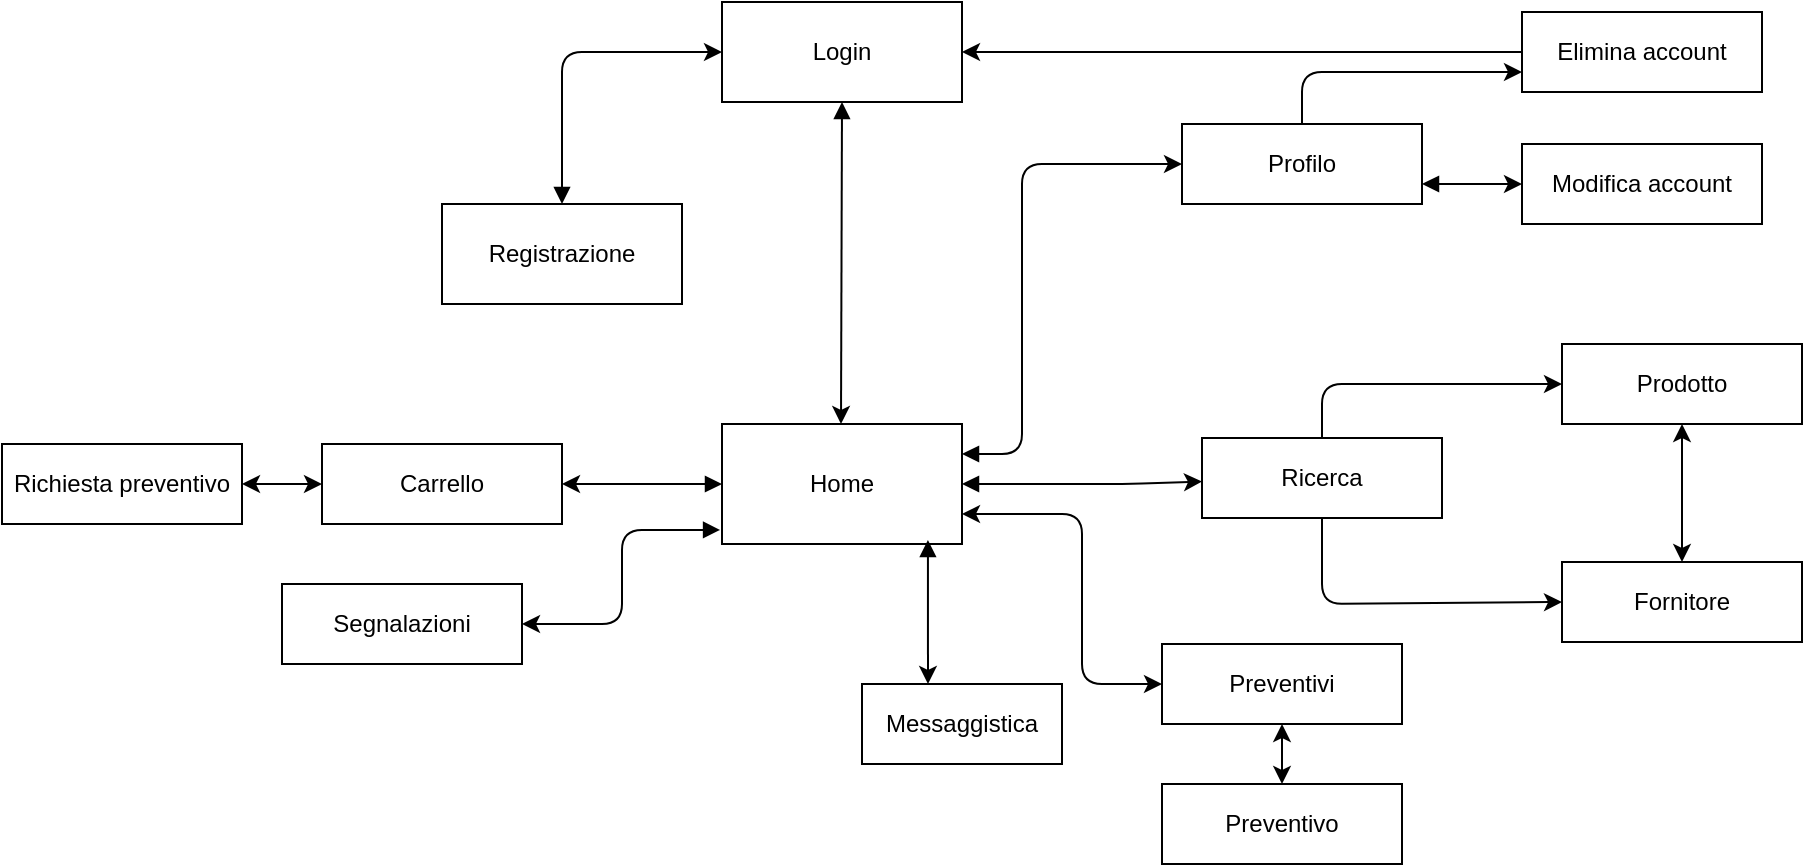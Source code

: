 <mxfile version="13.10.0" type="device"><diagram id="O7iHZtk8E4bC-txzw7jm" name="Page-1"><mxGraphModel dx="1695" dy="425" grid="1" gridSize="10" guides="1" tooltips="1" connect="1" arrows="1" fold="1" page="1" pageScale="1" pageWidth="827" pageHeight="1169" math="0" shadow="0"><root><mxCell id="0"/><mxCell id="1" parent="0"/><mxCell id="NhbbGlMk2T1oo0pessUA-1" value="Registrazione" style="rounded=0;whiteSpace=wrap;html=1;" parent="1" vertex="1"><mxGeometry x="-90" y="220" width="120" height="50" as="geometry"/></mxCell><mxCell id="NhbbGlMk2T1oo0pessUA-2" value="Login" style="rounded=0;whiteSpace=wrap;html=1;" parent="1" vertex="1"><mxGeometry x="50" y="119" width="120" height="50" as="geometry"/></mxCell><mxCell id="NhbbGlMk2T1oo0pessUA-3" value="" style="endArrow=classic;html=1;exitX=0.5;exitY=0;exitDx=0;exitDy=0;entryX=0;entryY=0.5;entryDx=0;entryDy=0;startArrow=block;startFill=1;" parent="1" source="NhbbGlMk2T1oo0pessUA-1" target="NhbbGlMk2T1oo0pessUA-2" edge="1"><mxGeometry width="50" height="50" relative="1" as="geometry"><mxPoint x="390" y="270" as="sourcePoint"/><mxPoint x="440" y="220" as="targetPoint"/><Array as="points"><mxPoint x="-30" y="144"/></Array></mxGeometry></mxCell><mxCell id="NhbbGlMk2T1oo0pessUA-4" value="Home" style="rounded=0;whiteSpace=wrap;html=1;" parent="1" vertex="1"><mxGeometry x="50" y="330" width="120" height="60" as="geometry"/></mxCell><mxCell id="NhbbGlMk2T1oo0pessUA-5" value="" style="endArrow=classic;html=1;exitX=0.5;exitY=1;exitDx=0;exitDy=0;entryX=0.5;entryY=0;entryDx=0;entryDy=0;startArrow=block;startFill=1;" parent="1" source="NhbbGlMk2T1oo0pessUA-2" edge="1"><mxGeometry width="50" height="50" relative="1" as="geometry"><mxPoint x="109.5" y="280" as="sourcePoint"/><mxPoint x="109.5" y="330" as="targetPoint"/></mxGeometry></mxCell><mxCell id="NhbbGlMk2T1oo0pessUA-8" value="Profilo" style="rounded=0;whiteSpace=wrap;html=1;" parent="1" vertex="1"><mxGeometry x="280" y="180" width="120" height="40" as="geometry"/></mxCell><mxCell id="NhbbGlMk2T1oo0pessUA-9" value="" style="endArrow=classic;html=1;exitX=1;exitY=0.25;exitDx=0;exitDy=0;entryX=0;entryY=0.5;entryDx=0;entryDy=0;startArrow=block;startFill=1;" parent="1" source="NhbbGlMk2T1oo0pessUA-4" target="NhbbGlMk2T1oo0pessUA-8" edge="1"><mxGeometry width="50" height="50" relative="1" as="geometry"><mxPoint x="390" y="270" as="sourcePoint"/><mxPoint x="440" y="220" as="targetPoint"/><Array as="points"><mxPoint x="200" y="345"/><mxPoint x="200" y="200"/></Array></mxGeometry></mxCell><mxCell id="NhbbGlMk2T1oo0pessUA-10" value="Ricerca" style="rounded=0;whiteSpace=wrap;html=1;" parent="1" vertex="1"><mxGeometry x="290" y="337" width="120" height="40" as="geometry"/></mxCell><mxCell id="NhbbGlMk2T1oo0pessUA-11" value="Carrello" style="rounded=0;whiteSpace=wrap;html=1;" parent="1" vertex="1"><mxGeometry x="-150" y="340" width="120" height="40" as="geometry"/></mxCell><mxCell id="NhbbGlMk2T1oo0pessUA-12" value="Messaggistica" style="rounded=0;whiteSpace=wrap;html=1;" parent="1" vertex="1"><mxGeometry x="120" y="460" width="100" height="40" as="geometry"/></mxCell><mxCell id="NhbbGlMk2T1oo0pessUA-13" value="" style="endArrow=classic;html=1;startArrow=block;startFill=1;exitX=0.858;exitY=0.967;exitDx=0;exitDy=0;exitPerimeter=0;" parent="1" source="NhbbGlMk2T1oo0pessUA-4" edge="1"><mxGeometry width="50" height="50" relative="1" as="geometry"><mxPoint x="160" y="400" as="sourcePoint"/><mxPoint x="153" y="460" as="targetPoint"/><Array as="points"/></mxGeometry></mxCell><mxCell id="NhbbGlMk2T1oo0pessUA-15" value="Segnalazioni" style="rounded=0;whiteSpace=wrap;html=1;" parent="1" vertex="1"><mxGeometry x="-170" y="410" width="120" height="40" as="geometry"/></mxCell><mxCell id="NhbbGlMk2T1oo0pessUA-18" value="" style="endArrow=classic;html=1;exitX=1;exitY=0.5;exitDx=0;exitDy=0;startArrow=block;startFill=1;" parent="1" source="NhbbGlMk2T1oo0pessUA-4" target="NhbbGlMk2T1oo0pessUA-10" edge="1"><mxGeometry width="50" height="50" relative="1" as="geometry"><mxPoint x="170" y="420" as="sourcePoint"/><mxPoint x="280" y="340" as="targetPoint"/><Array as="points"><mxPoint x="250" y="360"/></Array></mxGeometry></mxCell><mxCell id="NhbbGlMk2T1oo0pessUA-19" value="" style="endArrow=classic;html=1;startArrow=block;startFill=1;entryX=1;entryY=0.5;entryDx=0;entryDy=0;" parent="1" target="NhbbGlMk2T1oo0pessUA-11" edge="1"><mxGeometry width="50" height="50" relative="1" as="geometry"><mxPoint x="50" y="360" as="sourcePoint"/><mxPoint x="-20" y="360" as="targetPoint"/></mxGeometry></mxCell><mxCell id="NhbbGlMk2T1oo0pessUA-20" value="" style="endArrow=classic;html=1;exitX=-0.008;exitY=0.883;exitDx=0;exitDy=0;entryX=1;entryY=0.5;entryDx=0;entryDy=0;startArrow=block;startFill=1;exitPerimeter=0;" parent="1" source="NhbbGlMk2T1oo0pessUA-4" target="NhbbGlMk2T1oo0pessUA-15" edge="1"><mxGeometry width="50" height="50" relative="1" as="geometry"><mxPoint x="390" y="370" as="sourcePoint"/><mxPoint x="440" y="320" as="targetPoint"/><Array as="points"><mxPoint y="383"/><mxPoint y="430"/></Array></mxGeometry></mxCell><mxCell id="NhbbGlMk2T1oo0pessUA-21" value="" style="endArrow=classic;html=1;exitX=0.5;exitY=0;exitDx=0;exitDy=0;entryX=0;entryY=0.5;entryDx=0;entryDy=0;" parent="1" source="NhbbGlMk2T1oo0pessUA-10" edge="1"><mxGeometry width="50" height="50" relative="1" as="geometry"><mxPoint x="400" y="447" as="sourcePoint"/><mxPoint x="470" y="310" as="targetPoint"/><Array as="points"><mxPoint x="350" y="310"/></Array></mxGeometry></mxCell><mxCell id="NhbbGlMk2T1oo0pessUA-22" value="" style="endArrow=classic;html=1;entryX=0;entryY=0.5;entryDx=0;entryDy=0;exitX=0.5;exitY=1;exitDx=0;exitDy=0;" parent="1" source="NhbbGlMk2T1oo0pessUA-10" target="NhbbGlMk2T1oo0pessUA-24" edge="1"><mxGeometry width="50" height="50" relative="1" as="geometry"><mxPoint x="410" y="357" as="sourcePoint"/><mxPoint x="470" y="422" as="targetPoint"/><Array as="points"><mxPoint x="350" y="420"/></Array></mxGeometry></mxCell><mxCell id="NhbbGlMk2T1oo0pessUA-23" value="Prodotto" style="rounded=0;whiteSpace=wrap;html=1;" parent="1" vertex="1"><mxGeometry x="470" y="290" width="120" height="40" as="geometry"/></mxCell><mxCell id="NhbbGlMk2T1oo0pessUA-24" value="Fornitore" style="rounded=0;whiteSpace=wrap;html=1;" parent="1" vertex="1"><mxGeometry x="470" y="399" width="120" height="40" as="geometry"/></mxCell><mxCell id="NhbbGlMk2T1oo0pessUA-32" value="" style="endArrow=classic;startArrow=classic;html=1;exitX=0.5;exitY=0;exitDx=0;exitDy=0;entryX=0.5;entryY=1;entryDx=0;entryDy=0;" parent="1" source="NhbbGlMk2T1oo0pessUA-24" target="NhbbGlMk2T1oo0pessUA-23" edge="1"><mxGeometry width="50" height="50" relative="1" as="geometry"><mxPoint x="590" y="447" as="sourcePoint"/><mxPoint x="350" y="330" as="targetPoint"/></mxGeometry></mxCell><mxCell id="NhbbGlMk2T1oo0pessUA-34" value="Modifica account" style="rounded=0;whiteSpace=wrap;html=1;" parent="1" vertex="1"><mxGeometry x="450" y="190" width="120" height="40" as="geometry"/></mxCell><mxCell id="NhbbGlMk2T1oo0pessUA-36" value="" style="endArrow=classic;html=1;entryX=0;entryY=0.5;entryDx=0;entryDy=0;exitX=1;exitY=0.75;exitDx=0;exitDy=0;startArrow=block;startFill=1;" parent="1" source="NhbbGlMk2T1oo0pessUA-8" target="NhbbGlMk2T1oo0pessUA-34" edge="1"><mxGeometry width="50" height="50" relative="1" as="geometry"><mxPoint x="430" y="330" as="sourcePoint"/><mxPoint x="480" y="280" as="targetPoint"/></mxGeometry></mxCell><mxCell id="NhbbGlMk2T1oo0pessUA-37" value="Elimina account" style="rounded=0;whiteSpace=wrap;html=1;" parent="1" vertex="1"><mxGeometry x="450" y="124" width="120" height="40" as="geometry"/></mxCell><mxCell id="NhbbGlMk2T1oo0pessUA-38" value="" style="endArrow=classic;html=1;exitX=0.5;exitY=0;exitDx=0;exitDy=0;entryX=0;entryY=0.75;entryDx=0;entryDy=0;" parent="1" source="NhbbGlMk2T1oo0pessUA-8" target="NhbbGlMk2T1oo0pessUA-37" edge="1"><mxGeometry width="50" height="50" relative="1" as="geometry"><mxPoint x="410" y="330" as="sourcePoint"/><mxPoint x="460" y="280" as="targetPoint"/><Array as="points"><mxPoint x="340" y="154"/></Array></mxGeometry></mxCell><mxCell id="NhbbGlMk2T1oo0pessUA-39" value="" style="endArrow=classic;html=1;entryX=1;entryY=0.5;entryDx=0;entryDy=0;exitX=0;exitY=0.5;exitDx=0;exitDy=0;" parent="1" source="NhbbGlMk2T1oo0pessUA-37" target="NhbbGlMk2T1oo0pessUA-2" edge="1"><mxGeometry width="50" height="50" relative="1" as="geometry"><mxPoint x="410" y="330" as="sourcePoint"/><mxPoint x="460" y="280" as="targetPoint"/></mxGeometry></mxCell><mxCell id="NhbbGlMk2T1oo0pessUA-41" value="Richiesta preventivo" style="rounded=0;whiteSpace=wrap;html=1;" parent="1" vertex="1"><mxGeometry x="-310" y="340" width="120" height="40" as="geometry"/></mxCell><mxCell id="NhbbGlMk2T1oo0pessUA-42" value="" style="endArrow=classic;startArrow=classic;html=1;exitX=1;exitY=0.5;exitDx=0;exitDy=0;entryX=0;entryY=0.5;entryDx=0;entryDy=0;" parent="1" source="NhbbGlMk2T1oo0pessUA-41" target="NhbbGlMk2T1oo0pessUA-11" edge="1"><mxGeometry width="50" height="50" relative="1" as="geometry"><mxPoint x="-40" y="330" as="sourcePoint"/><mxPoint x="10" y="280" as="targetPoint"/></mxGeometry></mxCell><mxCell id="NhbbGlMk2T1oo0pessUA-45" value="Preventivi" style="rounded=0;whiteSpace=wrap;html=1;" parent="1" vertex="1"><mxGeometry x="270" y="440" width="120" height="40" as="geometry"/></mxCell><mxCell id="NhbbGlMk2T1oo0pessUA-46" value="" style="endArrow=classic;startArrow=classic;html=1;entryX=0;entryY=0.5;entryDx=0;entryDy=0;exitX=1;exitY=0.75;exitDx=0;exitDy=0;" parent="1" source="NhbbGlMk2T1oo0pessUA-4" target="NhbbGlMk2T1oo0pessUA-45" edge="1"><mxGeometry width="50" height="50" relative="1" as="geometry"><mxPoint x="160" y="391" as="sourcePoint"/><mxPoint x="220" y="460" as="targetPoint"/><Array as="points"><mxPoint x="230" y="375"/><mxPoint x="230" y="460"/></Array></mxGeometry></mxCell><mxCell id="LlLFLbe5oTj7EebEILDn-1" value="Preventivo" style="rounded=0;whiteSpace=wrap;html=1;" vertex="1" parent="1"><mxGeometry x="270" y="510" width="120" height="40" as="geometry"/></mxCell><mxCell id="LlLFLbe5oTj7EebEILDn-2" value="" style="endArrow=classic;startArrow=classic;html=1;entryX=0.5;entryY=1;entryDx=0;entryDy=0;exitX=0.5;exitY=0;exitDx=0;exitDy=0;" edge="1" parent="1" source="LlLFLbe5oTj7EebEILDn-1" target="NhbbGlMk2T1oo0pessUA-45"><mxGeometry width="50" height="50" relative="1" as="geometry"><mxPoint x="200" y="450" as="sourcePoint"/><mxPoint x="250" y="400" as="targetPoint"/></mxGeometry></mxCell></root></mxGraphModel></diagram></mxfile>